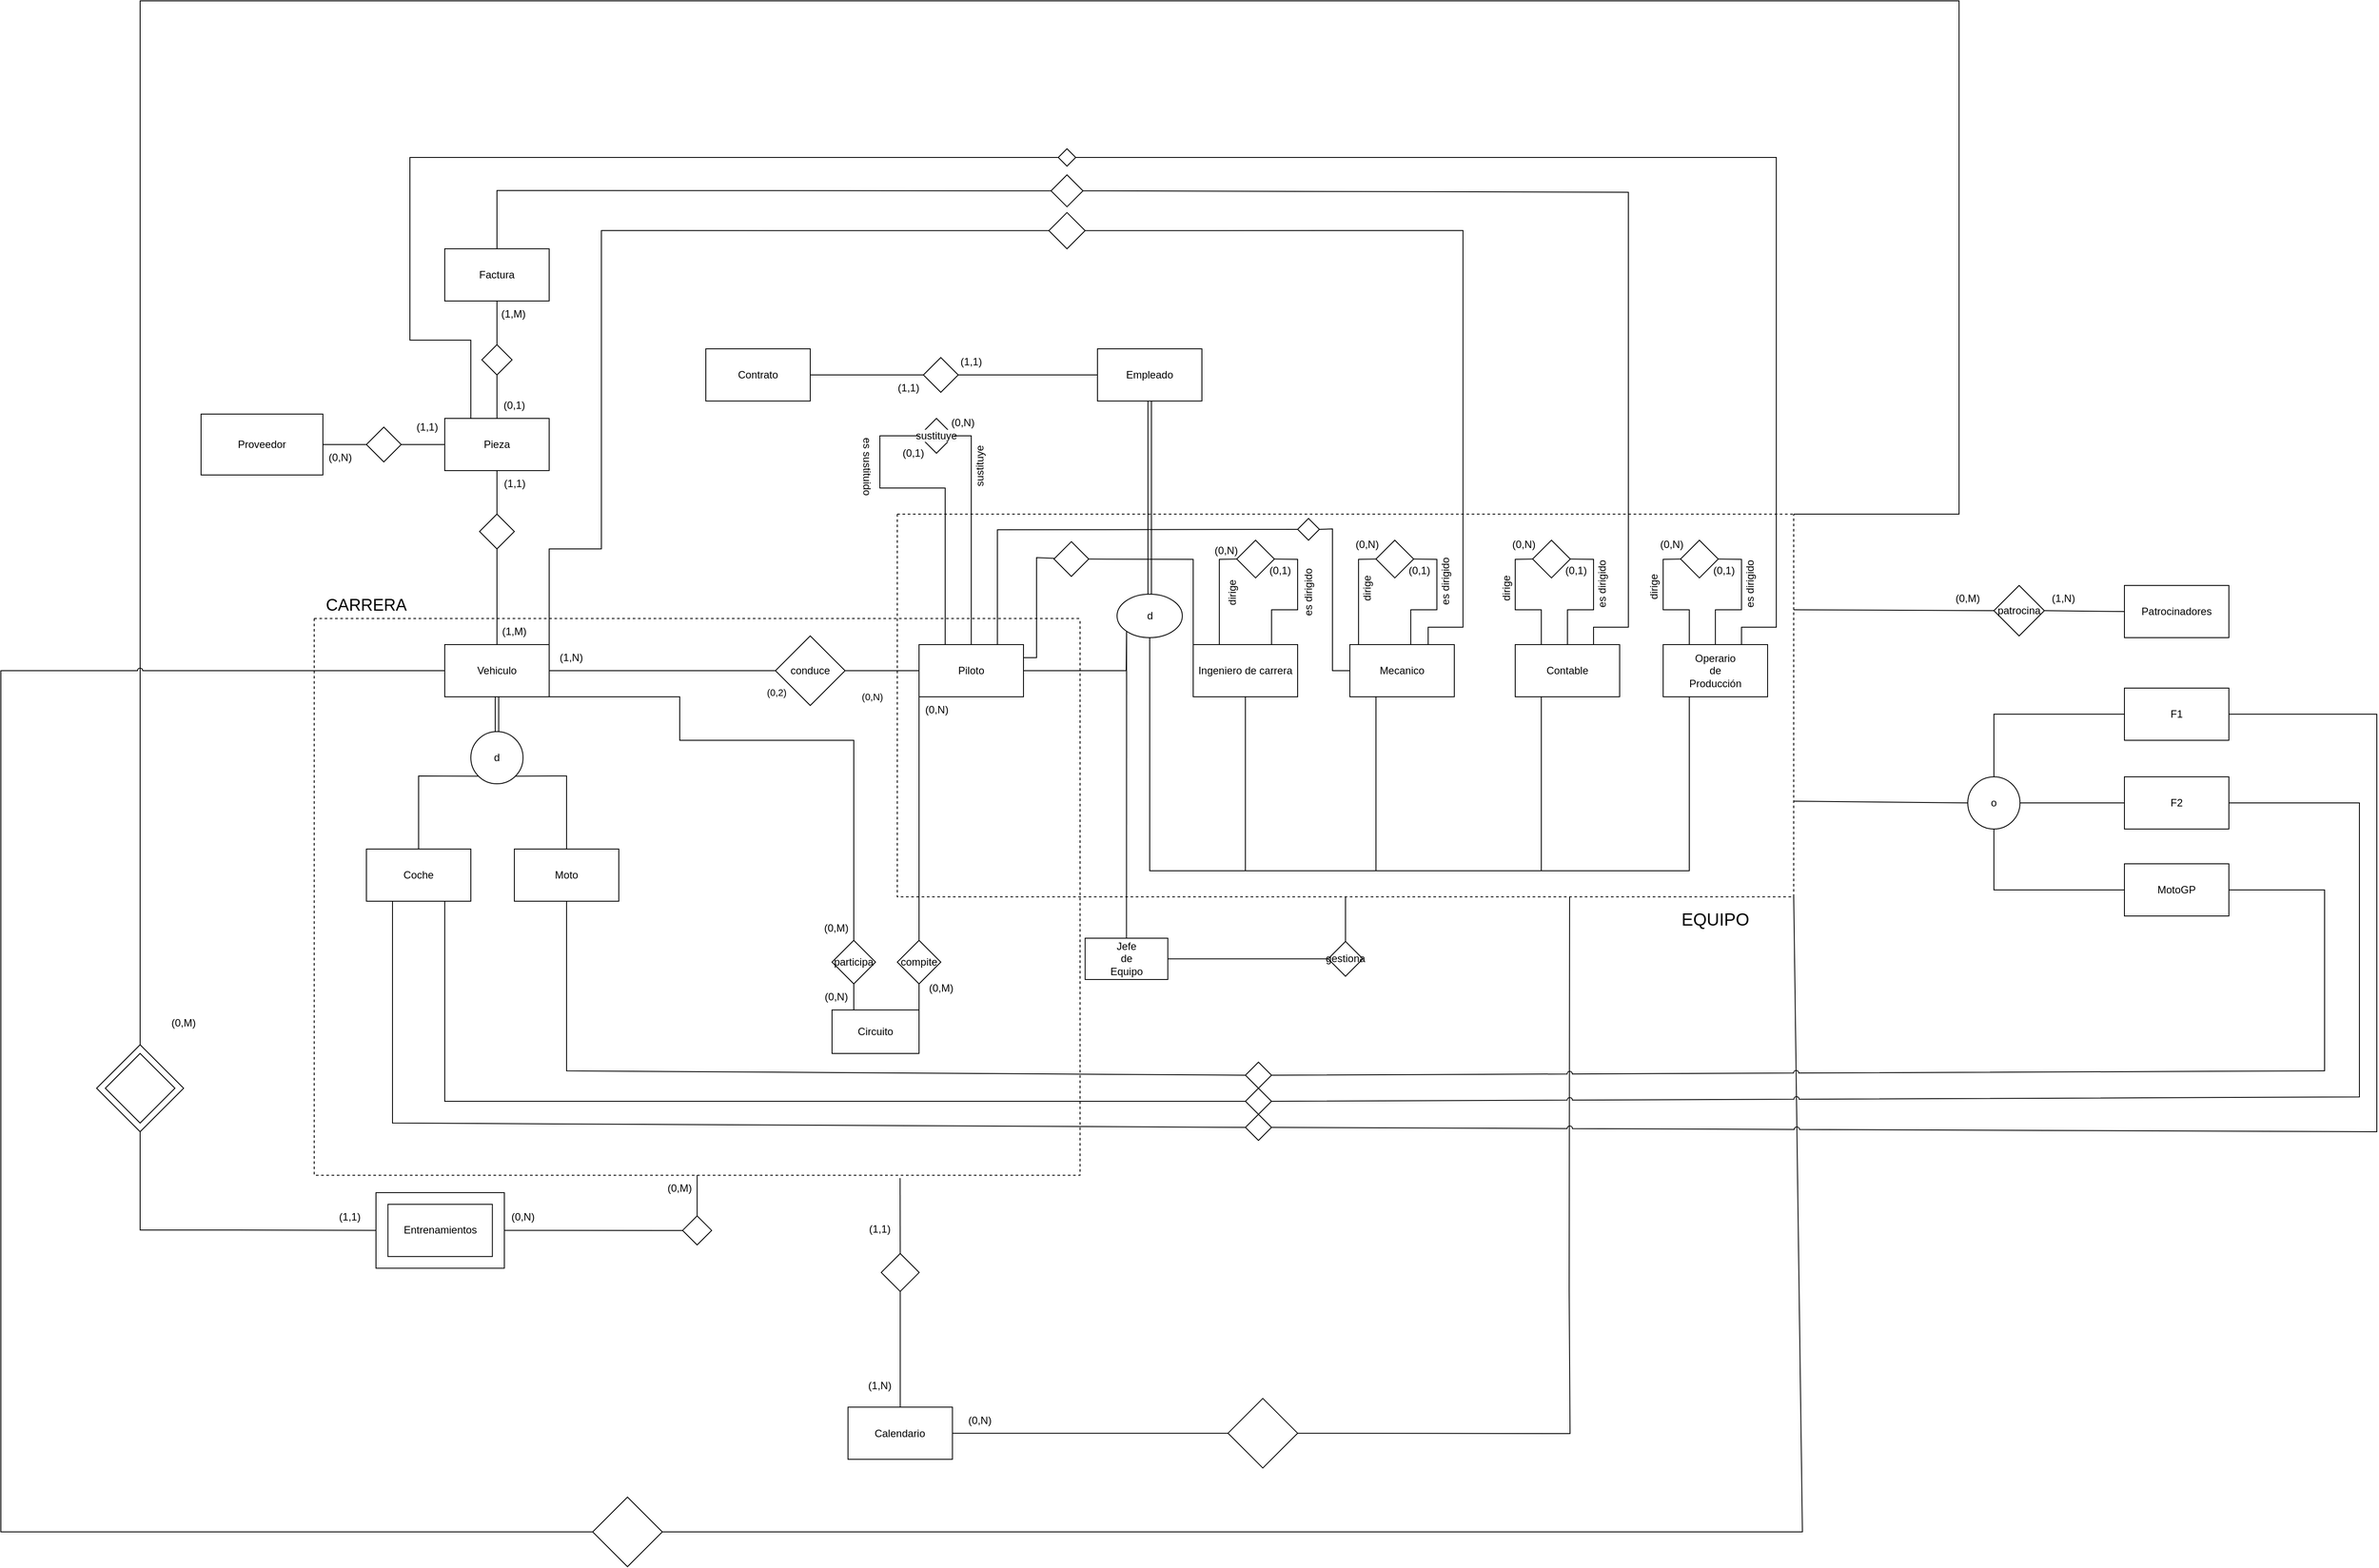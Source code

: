 <mxfile version="24.8.0">
  <diagram id="R2lEEEUBdFMjLlhIrx00" name="Page-1">
    <mxGraphModel dx="3460" dy="2112" grid="0" gridSize="10" guides="1" tooltips="1" connect="1" arrows="1" fold="1" page="1" pageScale="1" pageWidth="850" pageHeight="1100" math="0" shadow="0" extFonts="Permanent Marker^https://fonts.googleapis.com/css?family=Permanent+Marker">
      <root>
        <mxCell id="0" />
        <mxCell id="1" parent="0" />
        <mxCell id="LrIHmFkCat6K3HTldak7-1" value="Empleado" style="rounded=0;whiteSpace=wrap;html=1;" parent="1" vertex="1">
          <mxGeometry x="330" y="120" width="120" height="60" as="geometry" />
        </mxCell>
        <mxCell id="LrIHmFkCat6K3HTldak7-9" value="" style="shape=link;html=1;rounded=0;exitX=0.5;exitY=1;exitDx=0;exitDy=0;entryX=0.5;entryY=0;entryDx=0;entryDy=0;" parent="1" source="LrIHmFkCat6K3HTldak7-1" edge="1" target="LrIHmFkCat6K3HTldak7-12">
          <mxGeometry width="100" relative="1" as="geometry">
            <mxPoint x="380" y="240" as="sourcePoint" />
            <mxPoint x="280" y="280" as="targetPoint" />
          </mxGeometry>
        </mxCell>
        <mxCell id="LrIHmFkCat6K3HTldak7-14" value="Piloto" style="rounded=0;whiteSpace=wrap;html=1;" parent="1" vertex="1">
          <mxGeometry x="125" y="460" width="120" height="60" as="geometry" />
        </mxCell>
        <mxCell id="LrIHmFkCat6K3HTldak7-15" value="Vehiculo" style="rounded=0;whiteSpace=wrap;html=1;" parent="1" vertex="1">
          <mxGeometry x="-420" y="460" width="120" height="60" as="geometry" />
        </mxCell>
        <mxCell id="LrIHmFkCat6K3HTldak7-16" value="" style="endArrow=none;html=1;rounded=0;exitX=1;exitY=0.5;exitDx=0;exitDy=0;entryX=0;entryY=0.5;entryDx=0;entryDy=0;" parent="1" source="LrIHmFkCat6K3HTldak7-15" target="LrIHmFkCat6K3HTldak7-20" edge="1">
          <mxGeometry width="50" height="50" relative="1" as="geometry">
            <mxPoint x="130" y="550" as="sourcePoint" />
            <mxPoint x="180" y="500" as="targetPoint" />
          </mxGeometry>
        </mxCell>
        <mxCell id="LrIHmFkCat6K3HTldak7-19" value="(0,2)" style="edgeLabel;html=1;align=center;verticalAlign=middle;resizable=0;points=[];" parent="LrIHmFkCat6K3HTldak7-16" vertex="1" connectable="0">
          <mxGeometry x="-0.003" y="-6" relative="1" as="geometry">
            <mxPoint x="131" y="19" as="offset" />
          </mxGeometry>
        </mxCell>
        <mxCell id="LrIHmFkCat6K3HTldak7-20" value="conduce" style="rhombus;whiteSpace=wrap;html=1;" parent="1" vertex="1">
          <mxGeometry x="-40" y="450" width="80" height="80" as="geometry" />
        </mxCell>
        <mxCell id="LrIHmFkCat6K3HTldak7-22" value="" style="endArrow=none;html=1;rounded=0;entryX=0;entryY=0.5;entryDx=0;entryDy=0;exitX=1;exitY=0.5;exitDx=0;exitDy=0;" parent="1" source="LrIHmFkCat6K3HTldak7-20" target="LrIHmFkCat6K3HTldak7-14" edge="1">
          <mxGeometry width="50" height="50" relative="1" as="geometry">
            <mxPoint x="40" y="490" as="sourcePoint" />
            <mxPoint x="120" y="490" as="targetPoint" />
            <Array as="points" />
          </mxGeometry>
        </mxCell>
        <mxCell id="LrIHmFkCat6K3HTldak7-23" value="(0,N)" style="edgeLabel;html=1;align=center;verticalAlign=middle;resizable=0;points=[];" parent="LrIHmFkCat6K3HTldak7-22" vertex="1" connectable="0">
          <mxGeometry x="-0.003" y="-6" relative="1" as="geometry">
            <mxPoint x="-12" y="24" as="offset" />
          </mxGeometry>
        </mxCell>
        <mxCell id="LrIHmFkCat6K3HTldak7-33" value="(0,N)" style="text;html=1;align=center;verticalAlign=middle;resizable=0;points=[];autosize=1;strokeColor=none;fillColor=none;" parent="1" vertex="1">
          <mxGeometry x="150" y="190" width="50" height="30" as="geometry" />
        </mxCell>
        <mxCell id="LrIHmFkCat6K3HTldak7-34" value="(0,1)" style="text;html=1;align=center;verticalAlign=middle;resizable=0;points=[];autosize=1;strokeColor=none;fillColor=none;" parent="1" vertex="1">
          <mxGeometry x="93.44" y="225.0" width="50" height="30" as="geometry" />
        </mxCell>
        <mxCell id="LrIHmFkCat6K3HTldak7-36" value="es sustituido" style="text;html=1;align=center;verticalAlign=middle;resizable=0;points=[];autosize=1;strokeColor=none;fillColor=none;rotation=90;" parent="1" vertex="1">
          <mxGeometry x="20" y="240" width="90" height="30" as="geometry" />
        </mxCell>
        <mxCell id="LrIHmFkCat6K3HTldak7-37" value="sustituye" style="text;html=1;align=center;verticalAlign=middle;resizable=0;points=[];autosize=1;strokeColor=none;fillColor=none;rotation=-90;" parent="1" vertex="1">
          <mxGeometry x="160" y="240.0" width="70" height="30" as="geometry" />
        </mxCell>
        <mxCell id="LrIHmFkCat6K3HTldak7-52" value="" style="rhombus;whiteSpace=wrap;html=1;" parent="1" vertex="1">
          <mxGeometry x="-380" y="310.0" width="40" height="40" as="geometry" />
        </mxCell>
        <mxCell id="LrIHmFkCat6K3HTldak7-54" value="" style="endArrow=none;html=1;rounded=0;exitX=0.5;exitY=0;exitDx=0;exitDy=0;" parent="1" source="LrIHmFkCat6K3HTldak7-52" target="LrIHmFkCat6K3HTldak7-55" edge="1">
          <mxGeometry width="50" height="50" relative="1" as="geometry">
            <mxPoint x="-160" y="490" as="sourcePoint" />
            <mxPoint x="-110" y="440" as="targetPoint" />
          </mxGeometry>
        </mxCell>
        <mxCell id="LrIHmFkCat6K3HTldak7-55" value="Pieza" style="rounded=0;whiteSpace=wrap;html=1;" parent="1" vertex="1">
          <mxGeometry x="-420" y="200" width="120" height="60" as="geometry" />
        </mxCell>
        <mxCell id="LrIHmFkCat6K3HTldak7-57" value="(1,1)" style="text;html=1;align=center;verticalAlign=middle;resizable=0;points=[];autosize=1;strokeColor=none;fillColor=none;" parent="1" vertex="1">
          <mxGeometry x="-365.25" y="260" width="50" height="30" as="geometry" />
        </mxCell>
        <mxCell id="ec1Hdf8cKEaBVfaDkCQi-3" value="" style="endArrow=none;html=1;rounded=0;fontSize=12;startSize=8;endSize=8;curved=1;entryX=0.5;entryY=1;entryDx=0;entryDy=0;exitX=1;exitY=0;exitDx=0;exitDy=0;" parent="1" source="ec1Hdf8cKEaBVfaDkCQi-2" target="ec1Hdf8cKEaBVfaDkCQi-4" edge="1">
          <mxGeometry width="50" height="50" relative="1" as="geometry">
            <mxPoint x="-40" y="900" as="sourcePoint" />
            <mxPoint x="125" y="862.5" as="targetPoint" />
          </mxGeometry>
        </mxCell>
        <mxCell id="ec1Hdf8cKEaBVfaDkCQi-4" value="compite" style="rhombus;whiteSpace=wrap;html=1;" parent="1" vertex="1">
          <mxGeometry x="100" y="800" width="50" height="50" as="geometry" />
        </mxCell>
        <mxCell id="ec1Hdf8cKEaBVfaDkCQi-6" value="" style="endArrow=none;html=1;rounded=0;fontSize=12;startSize=8;endSize=8;curved=1;exitX=0;exitY=1;exitDx=0;exitDy=0;entryX=0.5;entryY=0;entryDx=0;entryDy=0;" parent="1" source="LrIHmFkCat6K3HTldak7-14" target="ec1Hdf8cKEaBVfaDkCQi-4" edge="1">
          <mxGeometry width="50" height="50" relative="1" as="geometry">
            <mxPoint x="330" y="490" as="sourcePoint" />
            <mxPoint x="125" y="787.5" as="targetPoint" />
          </mxGeometry>
        </mxCell>
        <mxCell id="ec1Hdf8cKEaBVfaDkCQi-8" value="(0,M)" style="text;html=1;align=center;verticalAlign=middle;resizable=0;points=[];autosize=1;strokeColor=none;fillColor=none;" parent="1" vertex="1">
          <mxGeometry x="125" y="840" width="50" height="30" as="geometry" />
        </mxCell>
        <mxCell id="ec1Hdf8cKEaBVfaDkCQi-9" value="(0,N)" style="text;html=1;align=center;verticalAlign=middle;resizable=0;points=[];autosize=1;strokeColor=none;fillColor=none;" parent="1" vertex="1">
          <mxGeometry x="120" y="520" width="50" height="30" as="geometry" />
        </mxCell>
        <mxCell id="ec1Hdf8cKEaBVfaDkCQi-10" value="Ingeniero de carrera" style="rounded=0;whiteSpace=wrap;html=1;" parent="1" vertex="1">
          <mxGeometry x="440" y="460" width="120" height="60" as="geometry" />
        </mxCell>
        <mxCell id="ec1Hdf8cKEaBVfaDkCQi-15" value="Mecanico" style="rounded=0;whiteSpace=wrap;html=1;" parent="1" vertex="1">
          <mxGeometry x="620" y="460" width="120" height="60" as="geometry" />
        </mxCell>
        <mxCell id="KiUVwF4uRPEYHYOwP-1L-8" value="" style="endArrow=none;html=1;rounded=0;exitX=0.5;exitY=0;exitDx=0;exitDy=0;entryX=1;entryY=1;entryDx=0;entryDy=0;" parent="1" source="KiUVwF4uRPEYHYOwP-1L-4" target="KiUVwF4uRPEYHYOwP-1L-10" edge="1">
          <mxGeometry width="50" height="50" relative="1" as="geometry">
            <mxPoint x="120" y="500" as="sourcePoint" />
            <mxPoint x="-240" y="610" as="targetPoint" />
            <Array as="points">
              <mxPoint x="-280" y="611" />
            </Array>
          </mxGeometry>
        </mxCell>
        <mxCell id="KiUVwF4uRPEYHYOwP-1L-10" value="d" style="ellipse;whiteSpace=wrap;html=1;aspect=fixed;" parent="1" vertex="1">
          <mxGeometry x="-390" y="560" width="60" height="60" as="geometry" />
        </mxCell>
        <mxCell id="KiUVwF4uRPEYHYOwP-1L-11" value="" style="endArrow=none;html=1;rounded=0;entryX=0;entryY=1;entryDx=0;entryDy=0;exitX=0.5;exitY=0;exitDx=0;exitDy=0;" parent="1" source="KiUVwF4uRPEYHYOwP-1L-6" target="KiUVwF4uRPEYHYOwP-1L-10" edge="1">
          <mxGeometry width="50" height="50" relative="1" as="geometry">
            <mxPoint x="150" y="490" as="sourcePoint" />
            <mxPoint x="200" y="440" as="targetPoint" />
            <Array as="points">
              <mxPoint x="-450" y="611" />
            </Array>
          </mxGeometry>
        </mxCell>
        <mxCell id="KiUVwF4uRPEYHYOwP-1L-18" value="Proveedor" style="rounded=0;whiteSpace=wrap;html=1;" parent="1" vertex="1">
          <mxGeometry x="-700" y="195" width="140" height="70" as="geometry" />
        </mxCell>
        <mxCell id="KiUVwF4uRPEYHYOwP-1L-19" value="Patrocinadores" style="rounded=0;whiteSpace=wrap;html=1;" parent="1" vertex="1">
          <mxGeometry x="1510" y="392" width="120" height="60" as="geometry" />
        </mxCell>
        <mxCell id="KiUVwF4uRPEYHYOwP-1L-20" value="Entrenamientos" style="rounded=0;whiteSpace=wrap;html=1;" parent="1" vertex="1">
          <mxGeometry x="-485.25" y="1103.44" width="120" height="60" as="geometry" />
        </mxCell>
        <mxCell id="KiUVwF4uRPEYHYOwP-1L-21" value="Contrato" style="rounded=0;whiteSpace=wrap;html=1;" parent="1" vertex="1">
          <mxGeometry x="-120" y="120" width="120" height="60" as="geometry" />
        </mxCell>
        <mxCell id="KiUVwF4uRPEYHYOwP-1L-23" value="Calendario" style="rounded=0;whiteSpace=wrap;html=1;" parent="1" vertex="1">
          <mxGeometry x="43.36" y="1336.57" width="120" height="60" as="geometry" />
        </mxCell>
        <mxCell id="KiUVwF4uRPEYHYOwP-1L-26" style="edgeStyle=orthogonalEdgeStyle;rounded=0;orthogonalLoop=1;jettySize=auto;html=1;exitX=0.5;exitY=1;exitDx=0;exitDy=0;" parent="1" edge="1">
          <mxGeometry relative="1" as="geometry">
            <mxPoint x="450" y="550" as="sourcePoint" />
            <mxPoint x="450" y="550" as="targetPoint" />
          </mxGeometry>
        </mxCell>
        <mxCell id="KiUVwF4uRPEYHYOwP-1L-28" value="&lt;br&gt;&lt;span style=&quot;color: rgb(0, 0, 0); font-family: Helvetica; font-size: 12px; font-style: normal; font-variant-ligatures: normal; font-variant-caps: normal; font-weight: 400; letter-spacing: normal; orphans: 2; text-align: center; text-indent: 0px; text-transform: none; widows: 2; word-spacing: 0px; -webkit-text-stroke-width: 0px; white-space: nowrap; background-color: rgb(251, 251, 251); text-decoration-thickness: initial; text-decoration-style: initial; text-decoration-color: initial; display: inline !important; float: none;&quot;&gt;sustituye&lt;/span&gt;&lt;br&gt;&lt;div&gt;&lt;span style=&quot;color: rgb(0, 0, 0); font-family: Helvetica; font-size: 12px; font-style: normal; font-variant-ligatures: normal; font-variant-caps: normal; font-weight: 400; letter-spacing: normal; orphans: 2; text-align: center; text-indent: 0px; text-transform: none; widows: 2; word-spacing: 0px; -webkit-text-stroke-width: 0px; white-space: nowrap; background-color: rgb(251, 251, 251); text-decoration-thickness: initial; text-decoration-style: initial; text-decoration-color: initial; display: inline !important; float: none;&quot;&gt;&lt;br&gt;&lt;/span&gt;&lt;/div&gt;" style="rhombus;whiteSpace=wrap;html=1;" parent="1" vertex="1">
          <mxGeometry x="125" y="200.0" width="40" height="40" as="geometry" />
        </mxCell>
        <mxCell id="KiUVwF4uRPEYHYOwP-1L-29" value="" style="endArrow=none;html=1;rounded=0;exitX=0.5;exitY=0;exitDx=0;exitDy=0;entryX=1;entryY=0.5;entryDx=0;entryDy=0;" parent="1" source="LrIHmFkCat6K3HTldak7-14" target="KiUVwF4uRPEYHYOwP-1L-28" edge="1">
          <mxGeometry width="50" height="50" relative="1" as="geometry">
            <mxPoint x="270" y="400" as="sourcePoint" />
            <mxPoint x="320" y="350" as="targetPoint" />
            <Array as="points">
              <mxPoint x="185" y="300" />
              <mxPoint x="185" y="220" />
            </Array>
          </mxGeometry>
        </mxCell>
        <mxCell id="KiUVwF4uRPEYHYOwP-1L-30" value="" style="endArrow=none;html=1;rounded=0;exitX=0.25;exitY=0;exitDx=0;exitDy=0;entryX=0;entryY=0.5;entryDx=0;entryDy=0;" parent="1" source="LrIHmFkCat6K3HTldak7-14" target="KiUVwF4uRPEYHYOwP-1L-28" edge="1">
          <mxGeometry width="50" height="50" relative="1" as="geometry">
            <mxPoint x="170" y="510" as="sourcePoint" />
            <mxPoint x="220" y="460" as="targetPoint" />
            <Array as="points">
              <mxPoint x="155" y="430" />
              <mxPoint x="155" y="350" />
              <mxPoint x="155" y="280" />
              <mxPoint x="80" y="280" />
              <mxPoint x="80" y="220" />
            </Array>
          </mxGeometry>
        </mxCell>
        <mxCell id="KiUVwF4uRPEYHYOwP-1L-33" value="patrocina" style="rhombus;whiteSpace=wrap;html=1;" parent="1" vertex="1">
          <mxGeometry x="1360" y="392" width="58" height="58" as="geometry" />
        </mxCell>
        <mxCell id="KiUVwF4uRPEYHYOwP-1L-34" value="" style="endArrow=none;html=1;rounded=0;exitX=0;exitY=0.5;exitDx=0;exitDy=0;entryX=1;entryY=0.5;entryDx=0;entryDy=0;" parent="1" source="KiUVwF4uRPEYHYOwP-1L-19" target="KiUVwF4uRPEYHYOwP-1L-33" edge="1">
          <mxGeometry width="50" height="50" relative="1" as="geometry">
            <mxPoint x="1150" y="643.32" as="sourcePoint" />
            <mxPoint x="1200" y="593.32" as="targetPoint" />
          </mxGeometry>
        </mxCell>
        <mxCell id="KiUVwF4uRPEYHYOwP-1L-35" value="" style="shape=link;html=1;rounded=0;exitX=0.5;exitY=1;exitDx=0;exitDy=0;entryX=0.5;entryY=0;entryDx=0;entryDy=0;" parent="1" source="LrIHmFkCat6K3HTldak7-15" target="KiUVwF4uRPEYHYOwP-1L-10" edge="1">
          <mxGeometry width="100" relative="1" as="geometry">
            <mxPoint x="-130" y="410" as="sourcePoint" />
            <mxPoint x="-130" y="510" as="targetPoint" />
          </mxGeometry>
        </mxCell>
        <mxCell id="KiUVwF4uRPEYHYOwP-1L-37" value="o" style="ellipse;whiteSpace=wrap;html=1;aspect=fixed;" parent="1" vertex="1">
          <mxGeometry x="1330" y="612" width="60" height="60" as="geometry" />
        </mxCell>
        <mxCell id="KiUVwF4uRPEYHYOwP-1L-39" value="F1" style="rounded=0;whiteSpace=wrap;html=1;" parent="1" vertex="1">
          <mxGeometry x="1510" y="510" width="120" height="60" as="geometry" />
        </mxCell>
        <mxCell id="KiUVwF4uRPEYHYOwP-1L-40" value="F2" style="rounded=0;whiteSpace=wrap;html=1;" parent="1" vertex="1">
          <mxGeometry x="1510" y="612" width="120" height="60" as="geometry" />
        </mxCell>
        <mxCell id="KiUVwF4uRPEYHYOwP-1L-41" value="MotoGP" style="rounded=0;whiteSpace=wrap;html=1;" parent="1" vertex="1">
          <mxGeometry x="1510" y="712" width="120" height="60" as="geometry" />
        </mxCell>
        <mxCell id="KiUVwF4uRPEYHYOwP-1L-44" value="" style="endArrow=none;html=1;rounded=0;exitX=0.5;exitY=0;exitDx=0;exitDy=0;entryX=0;entryY=0.5;entryDx=0;entryDy=0;" parent="1" source="KiUVwF4uRPEYHYOwP-1L-37" target="KiUVwF4uRPEYHYOwP-1L-39" edge="1">
          <mxGeometry width="50" height="50" relative="1" as="geometry">
            <mxPoint x="1230" y="552" as="sourcePoint" />
            <mxPoint x="1280" y="502" as="targetPoint" />
            <Array as="points">
              <mxPoint x="1360" y="540" />
              <mxPoint x="1400" y="540" />
            </Array>
          </mxGeometry>
        </mxCell>
        <mxCell id="KiUVwF4uRPEYHYOwP-1L-45" value="" style="endArrow=none;html=1;rounded=0;exitX=1;exitY=0.5;exitDx=0;exitDy=0;entryX=0;entryY=0.5;entryDx=0;entryDy=0;" parent="1" source="KiUVwF4uRPEYHYOwP-1L-37" target="KiUVwF4uRPEYHYOwP-1L-40" edge="1">
          <mxGeometry width="50" height="50" relative="1" as="geometry">
            <mxPoint x="1310" y="582" as="sourcePoint" />
            <mxPoint x="1360" y="532" as="targetPoint" />
          </mxGeometry>
        </mxCell>
        <mxCell id="KiUVwF4uRPEYHYOwP-1L-46" value="" style="endArrow=none;html=1;rounded=0;exitX=0.5;exitY=1;exitDx=0;exitDy=0;entryX=0;entryY=0.5;entryDx=0;entryDy=0;" parent="1" source="KiUVwF4uRPEYHYOwP-1L-37" target="KiUVwF4uRPEYHYOwP-1L-41" edge="1">
          <mxGeometry width="50" height="50" relative="1" as="geometry">
            <mxPoint x="1410" y="652" as="sourcePoint" />
            <mxPoint x="1520" y="550" as="targetPoint" />
            <Array as="points">
              <mxPoint x="1360" y="742" />
              <mxPoint x="1400" y="742" />
              <mxPoint x="1450" y="742" />
            </Array>
          </mxGeometry>
        </mxCell>
        <mxCell id="KiUVwF4uRPEYHYOwP-1L-47" value="" style="rhombus;whiteSpace=wrap;html=1;" parent="1" vertex="1">
          <mxGeometry x="-510" y="210" width="40" height="40" as="geometry" />
        </mxCell>
        <mxCell id="KiUVwF4uRPEYHYOwP-1L-48" value="" style="endArrow=none;html=1;rounded=0;exitX=1;exitY=0.5;exitDx=0;exitDy=0;entryX=0;entryY=0.5;entryDx=0;entryDy=0;" parent="1" source="KiUVwF4uRPEYHYOwP-1L-18" target="KiUVwF4uRPEYHYOwP-1L-47" edge="1">
          <mxGeometry width="50" height="50" relative="1" as="geometry">
            <mxPoint x="-270" y="480" as="sourcePoint" />
            <mxPoint x="-220" y="430" as="targetPoint" />
          </mxGeometry>
        </mxCell>
        <mxCell id="KiUVwF4uRPEYHYOwP-1L-49" value="" style="endArrow=none;html=1;rounded=0;exitX=1;exitY=0.5;exitDx=0;exitDy=0;entryX=0;entryY=0.5;entryDx=0;entryDy=0;" parent="1" source="KiUVwF4uRPEYHYOwP-1L-47" target="LrIHmFkCat6K3HTldak7-55" edge="1">
          <mxGeometry width="50" height="50" relative="1" as="geometry">
            <mxPoint x="-270" y="480" as="sourcePoint" />
            <mxPoint x="-220" y="430" as="targetPoint" />
          </mxGeometry>
        </mxCell>
        <mxCell id="KiUVwF4uRPEYHYOwP-1L-51" value="" style="endArrow=none;html=1;rounded=0;exitX=0;exitY=0.5;exitDx=0;exitDy=0;" parent="1" source="LrIHmFkCat6K3HTldak7-1" target="KiUVwF4uRPEYHYOwP-1L-52" edge="1">
          <mxGeometry width="50" height="50" relative="1" as="geometry">
            <mxPoint x="10" y="260" as="sourcePoint" />
            <mxPoint x="60" y="210" as="targetPoint" />
          </mxGeometry>
        </mxCell>
        <mxCell id="KiUVwF4uRPEYHYOwP-1L-52" value="" style="rhombus;whiteSpace=wrap;html=1;" parent="1" vertex="1">
          <mxGeometry x="130" y="130" width="40" height="40" as="geometry" />
        </mxCell>
        <mxCell id="KiUVwF4uRPEYHYOwP-1L-53" value="" style="endArrow=none;html=1;rounded=0;entryX=0;entryY=0.5;entryDx=0;entryDy=0;exitX=1;exitY=0.5;exitDx=0;exitDy=0;" parent="1" source="KiUVwF4uRPEYHYOwP-1L-21" target="KiUVwF4uRPEYHYOwP-1L-52" edge="1">
          <mxGeometry width="50" height="50" relative="1" as="geometry">
            <mxPoint x="10" y="260" as="sourcePoint" />
            <mxPoint x="60" y="210" as="targetPoint" />
          </mxGeometry>
        </mxCell>
        <mxCell id="KiUVwF4uRPEYHYOwP-1L-60" value="" style="endArrow=none;html=1;rounded=0;exitX=1;exitY=0;exitDx=0;exitDy=0;entryX=0.5;entryY=0;entryDx=0;entryDy=0;" parent="1" source="S369pGMMTmK7y2c1YWNj-5" target="KiUVwF4uRPEYHYOwP-1L-72" edge="1">
          <mxGeometry width="50" height="50" relative="1" as="geometry">
            <mxPoint x="550" y="120" as="sourcePoint" />
            <mxPoint x="140" y="410" as="targetPoint" />
            <Array as="points">
              <mxPoint x="1320" y="310" />
              <mxPoint x="1320" y="-280" />
              <mxPoint x="860" y="-280" />
              <mxPoint x="-770" y="-280" />
              <mxPoint x="-770" y="210" />
              <mxPoint x="-770" y="910" />
            </Array>
          </mxGeometry>
        </mxCell>
        <mxCell id="KiUVwF4uRPEYHYOwP-1L-61" value="" style="rhombus;whiteSpace=wrap;html=1;" parent="1" vertex="1">
          <mxGeometry x="-810" y="930" width="80" height="80" as="geometry" />
        </mxCell>
        <mxCell id="KiUVwF4uRPEYHYOwP-1L-62" value="" style="endArrow=none;html=1;rounded=0;exitX=0.5;exitY=1;exitDx=0;exitDy=0;entryX=0;entryY=0.5;entryDx=0;entryDy=0;" parent="1" source="KiUVwF4uRPEYHYOwP-1L-72" target="KiUVwF4uRPEYHYOwP-1L-70" edge="1">
          <mxGeometry width="50" height="50" relative="1" as="geometry">
            <mxPoint x="-230" y="790" as="sourcePoint" />
            <mxPoint x="-180" y="740" as="targetPoint" />
            <Array as="points">
              <mxPoint x="-770" y="1133" />
              <mxPoint x="-660" y="1133" />
            </Array>
          </mxGeometry>
        </mxCell>
        <mxCell id="KiUVwF4uRPEYHYOwP-1L-63" value="" style="endArrow=none;html=1;rounded=0;exitX=1;exitY=0.5;exitDx=0;exitDy=0;" parent="1" source="KiUVwF4uRPEYHYOwP-1L-70" target="KiUVwF4uRPEYHYOwP-1L-64" edge="1">
          <mxGeometry width="50" height="50" relative="1" as="geometry">
            <mxPoint x="-230" y="770" as="sourcePoint" />
            <mxPoint x="-180" y="720" as="targetPoint" />
          </mxGeometry>
        </mxCell>
        <mxCell id="KiUVwF4uRPEYHYOwP-1L-64" value="" style="rhombus;whiteSpace=wrap;html=1;" parent="1" vertex="1">
          <mxGeometry x="-146.72" y="1116.72" width="33.44" height="33.44" as="geometry" />
        </mxCell>
        <mxCell id="KiUVwF4uRPEYHYOwP-1L-65" value="" style="endArrow=none;html=1;rounded=0;exitX=0.5;exitY=0;exitDx=0;exitDy=0;entryX=0.5;entryY=1;entryDx=0;entryDy=0;" parent="1" source="KiUVwF4uRPEYHYOwP-1L-64" target="S369pGMMTmK7y2c1YWNj-14" edge="1">
          <mxGeometry width="50" height="50" relative="1" as="geometry">
            <mxPoint x="-230" y="770" as="sourcePoint" />
            <mxPoint x="-145" y="995" as="targetPoint" />
          </mxGeometry>
        </mxCell>
        <mxCell id="KiUVwF4uRPEYHYOwP-1L-70" value="" style="rounded=0;whiteSpace=wrap;html=1;fillColor=none;" parent="1" vertex="1">
          <mxGeometry x="-499" y="1090" width="147.5" height="86.87" as="geometry" />
        </mxCell>
        <mxCell id="KiUVwF4uRPEYHYOwP-1L-72" value="" style="rhombus;whiteSpace=wrap;html=1;fillColor=none;" parent="1" vertex="1">
          <mxGeometry x="-820" y="920" width="100" height="100" as="geometry" />
        </mxCell>
        <mxCell id="KiUVwF4uRPEYHYOwP-1L-73" value="" style="rhombus;whiteSpace=wrap;html=1;" parent="1" vertex="1">
          <mxGeometry x="81.56" y="1160" width="43.59" height="43.59" as="geometry" />
        </mxCell>
        <mxCell id="KiUVwF4uRPEYHYOwP-1L-74" value="" style="rhombus;whiteSpace=wrap;html=1;" parent="1" vertex="1">
          <mxGeometry x="480" y="1326.57" width="80" height="80" as="geometry" />
        </mxCell>
        <mxCell id="KiUVwF4uRPEYHYOwP-1L-77" value="" style="endArrow=none;html=1;rounded=0;exitX=0.5;exitY=1;exitDx=0;exitDy=0;entryX=0.5;entryY=0;entryDx=0;entryDy=0;" parent="1" source="KiUVwF4uRPEYHYOwP-1L-73" target="KiUVwF4uRPEYHYOwP-1L-23" edge="1">
          <mxGeometry width="50" height="50" relative="1" as="geometry">
            <mxPoint x="220" y="1053.43" as="sourcePoint" />
            <mxPoint x="270" y="1003.43" as="targetPoint" />
          </mxGeometry>
        </mxCell>
        <mxCell id="KiUVwF4uRPEYHYOwP-1L-78" value="" style="endArrow=none;html=1;rounded=0;exitX=1;exitY=0.5;exitDx=0;exitDy=0;entryX=0;entryY=0.5;entryDx=0;entryDy=0;" parent="1" source="KiUVwF4uRPEYHYOwP-1L-23" target="KiUVwF4uRPEYHYOwP-1L-74" edge="1">
          <mxGeometry width="50" height="50" relative="1" as="geometry">
            <mxPoint x="260" y="1283.13" as="sourcePoint" />
            <mxPoint x="310" y="1233.13" as="targetPoint" />
          </mxGeometry>
        </mxCell>
        <mxCell id="btad-iY8BvA6hZyrQMLI-8" value="&lt;font style=&quot;font-size: 19px;&quot;&gt;CARRERA&lt;/font&gt;" style="text;html=1;align=center;verticalAlign=middle;whiteSpace=wrap;rounded=0;" parent="1" vertex="1">
          <mxGeometry x="-540" y="400" width="60" height="30" as="geometry" />
        </mxCell>
        <mxCell id="btad-iY8BvA6hZyrQMLI-10" value="" style="endArrow=none;html=1;rounded=0;exitX=0.5;exitY=0;exitDx=0;exitDy=0;entryX=0.765;entryY=1.005;entryDx=0;entryDy=0;entryPerimeter=0;" parent="1" source="KiUVwF4uRPEYHYOwP-1L-73" target="S369pGMMTmK7y2c1YWNj-14" edge="1">
          <mxGeometry width="50" height="50" relative="1" as="geometry">
            <mxPoint x="210" y="830" as="sourcePoint" />
            <mxPoint x="57.5" y="995" as="targetPoint" />
          </mxGeometry>
        </mxCell>
        <mxCell id="btad-iY8BvA6hZyrQMLI-11" value="(1,1)" style="text;html=1;align=center;verticalAlign=middle;whiteSpace=wrap;rounded=0;" parent="1" vertex="1">
          <mxGeometry x="83.44" y="150" width="60" height="30" as="geometry" />
        </mxCell>
        <mxCell id="btad-iY8BvA6hZyrQMLI-12" value="(1,1)" style="text;html=1;align=center;verticalAlign=middle;whiteSpace=wrap;rounded=0;" parent="1" vertex="1">
          <mxGeometry x="155" y="120" width="60" height="30" as="geometry" />
        </mxCell>
        <mxCell id="btad-iY8BvA6hZyrQMLI-16" value="(1,N)" style="text;html=1;align=center;verticalAlign=middle;whiteSpace=wrap;rounded=0;" parent="1" vertex="1">
          <mxGeometry x="1410" y="392" width="60" height="30" as="geometry" />
        </mxCell>
        <mxCell id="btad-iY8BvA6hZyrQMLI-25" value="(1,N)" style="text;html=1;align=center;verticalAlign=middle;whiteSpace=wrap;rounded=0;" parent="1" vertex="1">
          <mxGeometry x="50" y="1296.57" width="60" height="30" as="geometry" />
        </mxCell>
        <mxCell id="btad-iY8BvA6hZyrQMLI-26" value="(1,1)" style="text;html=1;align=center;verticalAlign=middle;whiteSpace=wrap;rounded=0;" parent="1" vertex="1">
          <mxGeometry x="50" y="1116.72" width="60" height="30" as="geometry" />
        </mxCell>
        <mxCell id="btad-iY8BvA6hZyrQMLI-27" value="(0,N)" style="text;html=1;align=center;verticalAlign=middle;whiteSpace=wrap;rounded=0;" parent="1" vertex="1">
          <mxGeometry x="-360" y="1103.44" width="60" height="30" as="geometry" />
        </mxCell>
        <mxCell id="btad-iY8BvA6hZyrQMLI-28" value="(0,M)" style="text;html=1;align=center;verticalAlign=middle;whiteSpace=wrap;rounded=0;" parent="1" vertex="1">
          <mxGeometry x="-180" y="1070" width="60" height="30" as="geometry" />
        </mxCell>
        <mxCell id="btad-iY8BvA6hZyrQMLI-30" value="participa" style="rhombus;whiteSpace=wrap;html=1;" parent="1" vertex="1">
          <mxGeometry x="25" y="800" width="50" height="50" as="geometry" />
        </mxCell>
        <mxCell id="btad-iY8BvA6hZyrQMLI-40" value="(1,1)" style="text;html=1;align=center;verticalAlign=middle;whiteSpace=wrap;rounded=0;" parent="1" vertex="1">
          <mxGeometry x="-470" y="195" width="60" height="30" as="geometry" />
        </mxCell>
        <mxCell id="btad-iY8BvA6hZyrQMLI-42" value="(0,N)" style="text;html=1;align=center;verticalAlign=middle;whiteSpace=wrap;rounded=0;" parent="1" vertex="1">
          <mxGeometry x="-570" y="230" width="60" height="30" as="geometry" />
        </mxCell>
        <mxCell id="btad-iY8BvA6hZyrQMLI-43" value="(0,N)" style="text;html=1;align=center;verticalAlign=middle;whiteSpace=wrap;rounded=0;" parent="1" vertex="1">
          <mxGeometry x="165" y="1336.57" width="60" height="30" as="geometry" />
        </mxCell>
        <mxCell id="btad-iY8BvA6hZyrQMLI-45" value="(1,1)" style="text;html=1;align=center;verticalAlign=middle;whiteSpace=wrap;rounded=0;" parent="1" vertex="1">
          <mxGeometry x="-559" y="1103.44" width="60" height="30" as="geometry" />
        </mxCell>
        <mxCell id="btad-iY8BvA6hZyrQMLI-46" value="(0,M)" style="text;html=1;align=center;verticalAlign=middle;whiteSpace=wrap;rounded=0;" parent="1" vertex="1">
          <mxGeometry x="-750" y="880" width="60" height="30" as="geometry" />
        </mxCell>
        <mxCell id="S369pGMMTmK7y2c1YWNj-1" value="Contable" style="rounded=0;whiteSpace=wrap;html=1;" vertex="1" parent="1">
          <mxGeometry x="810" y="460" width="120" height="60" as="geometry" />
        </mxCell>
        <mxCell id="S369pGMMTmK7y2c1YWNj-2" value="Operario&lt;div&gt;de&lt;/div&gt;&lt;div&gt;Producción&lt;/div&gt;" style="rounded=0;whiteSpace=wrap;html=1;" vertex="1" parent="1">
          <mxGeometry x="980" y="460" width="120" height="60" as="geometry" />
        </mxCell>
        <mxCell id="S369pGMMTmK7y2c1YWNj-5" value="" style="swimlane;startSize=0;dashed=1;" vertex="1" parent="1">
          <mxGeometry x="100" y="310" width="1030" height="440" as="geometry">
            <mxRectangle x="100" y="400" width="50" height="40" as="alternateBounds" />
          </mxGeometry>
        </mxCell>
        <mxCell id="LrIHmFkCat6K3HTldak7-12" value="d" style="ellipse;whiteSpace=wrap;html=1;" parent="S369pGMMTmK7y2c1YWNj-5" vertex="1">
          <mxGeometry x="252.5" y="92.0" width="75" height="50" as="geometry" />
        </mxCell>
        <mxCell id="S369pGMMTmK7y2c1YWNj-56" value="" style="rhombus;whiteSpace=wrap;html=1;" vertex="1" parent="S369pGMMTmK7y2c1YWNj-5">
          <mxGeometry x="390" y="30" width="43.32" height="43.32" as="geometry" />
        </mxCell>
        <mxCell id="S369pGMMTmK7y2c1YWNj-60" value="" style="rhombus;whiteSpace=wrap;html=1;" vertex="1" parent="S369pGMMTmK7y2c1YWNj-5">
          <mxGeometry x="550" y="30" width="43.32" height="43.32" as="geometry" />
        </mxCell>
        <mxCell id="S369pGMMTmK7y2c1YWNj-61" value="" style="endArrow=none;html=1;rounded=0;entryX=0;entryY=0.5;entryDx=0;entryDy=0;exitX=0.25;exitY=0;exitDx=0;exitDy=0;" edge="1" parent="S369pGMMTmK7y2c1YWNj-5" target="S369pGMMTmK7y2c1YWNj-60">
          <mxGeometry width="50" height="50" relative="1" as="geometry">
            <mxPoint x="530" y="150" as="sourcePoint" />
            <mxPoint x="590" y="130" as="targetPoint" />
            <Array as="points">
              <mxPoint x="530" y="52" />
            </Array>
          </mxGeometry>
        </mxCell>
        <mxCell id="S369pGMMTmK7y2c1YWNj-62" value="" style="endArrow=none;html=1;rounded=0;entryX=1;entryY=0.5;entryDx=0;entryDy=0;exitX=0.75;exitY=0;exitDx=0;exitDy=0;" edge="1" parent="S369pGMMTmK7y2c1YWNj-5" target="S369pGMMTmK7y2c1YWNj-60">
          <mxGeometry width="50" height="50" relative="1" as="geometry">
            <mxPoint x="590" y="150" as="sourcePoint" />
            <mxPoint x="540" y="140" as="targetPoint" />
            <Array as="points">
              <mxPoint x="590" y="110" />
              <mxPoint x="620" y="110" />
              <mxPoint x="620" y="52" />
            </Array>
          </mxGeometry>
        </mxCell>
        <mxCell id="S369pGMMTmK7y2c1YWNj-63" value="" style="rhombus;whiteSpace=wrap;html=1;" vertex="1" parent="S369pGMMTmK7y2c1YWNj-5">
          <mxGeometry x="730" y="30" width="43.32" height="43.32" as="geometry" />
        </mxCell>
        <mxCell id="S369pGMMTmK7y2c1YWNj-65" value="" style="endArrow=none;html=1;rounded=0;entryX=1;entryY=0.5;entryDx=0;entryDy=0;exitX=0.75;exitY=0;exitDx=0;exitDy=0;" edge="1" parent="S369pGMMTmK7y2c1YWNj-5" target="S369pGMMTmK7y2c1YWNj-63">
          <mxGeometry width="50" height="50" relative="1" as="geometry">
            <mxPoint x="770" y="150" as="sourcePoint" />
            <mxPoint x="720" y="140" as="targetPoint" />
            <Array as="points">
              <mxPoint x="770" y="110" />
              <mxPoint x="800" y="110" />
              <mxPoint x="800" y="52" />
            </Array>
          </mxGeometry>
        </mxCell>
        <mxCell id="S369pGMMTmK7y2c1YWNj-66" value="" style="rhombus;whiteSpace=wrap;html=1;" vertex="1" parent="S369pGMMTmK7y2c1YWNj-5">
          <mxGeometry x="900" y="30" width="43.32" height="43.32" as="geometry" />
        </mxCell>
        <mxCell id="S369pGMMTmK7y2c1YWNj-68" value="" style="endArrow=none;html=1;rounded=0;entryX=1;entryY=0.5;entryDx=0;entryDy=0;exitX=0.75;exitY=0;exitDx=0;exitDy=0;" edge="1" parent="S369pGMMTmK7y2c1YWNj-5" target="S369pGMMTmK7y2c1YWNj-66">
          <mxGeometry width="50" height="50" relative="1" as="geometry">
            <mxPoint x="940" y="150" as="sourcePoint" />
            <mxPoint x="890" y="140" as="targetPoint" />
            <Array as="points">
              <mxPoint x="940" y="110" />
              <mxPoint x="970" y="110" />
              <mxPoint x="970" y="52" />
            </Array>
          </mxGeometry>
        </mxCell>
        <mxCell id="S369pGMMTmK7y2c1YWNj-70" value="" style="rhombus;whiteSpace=wrap;html=1;" vertex="1" parent="S369pGMMTmK7y2c1YWNj-5">
          <mxGeometry x="180" y="31.66" width="40" height="40" as="geometry" />
        </mxCell>
        <mxCell id="S369pGMMTmK7y2c1YWNj-74" value="" style="rhombus;whiteSpace=wrap;html=1;" vertex="1" parent="S369pGMMTmK7y2c1YWNj-5">
          <mxGeometry x="460" y="5" width="25" height="25" as="geometry" />
        </mxCell>
        <mxCell id="S369pGMMTmK7y2c1YWNj-88" value="dirige" style="text;html=1;align=center;verticalAlign=middle;whiteSpace=wrap;rounded=0;rotation=-90;" vertex="1" parent="S369pGMMTmK7y2c1YWNj-5">
          <mxGeometry x="365" y="80" width="40" height="20" as="geometry" />
        </mxCell>
        <mxCell id="S369pGMMTmK7y2c1YWNj-89" value="es dirigido" style="text;html=1;align=center;verticalAlign=middle;whiteSpace=wrap;rounded=0;rotation=-90;" vertex="1" parent="S369pGMMTmK7y2c1YWNj-5">
          <mxGeometry x="442.5" y="75" width="60" height="30" as="geometry" />
        </mxCell>
        <mxCell id="S369pGMMTmK7y2c1YWNj-90" value="(0,N)" style="text;html=1;align=center;verticalAlign=middle;whiteSpace=wrap;rounded=0;" vertex="1" parent="S369pGMMTmK7y2c1YWNj-5">
          <mxGeometry x="348" y="27" width="60" height="30" as="geometry" />
        </mxCell>
        <mxCell id="S369pGMMTmK7y2c1YWNj-91" value="(0,1)" style="text;html=1;align=center;verticalAlign=middle;whiteSpace=wrap;rounded=0;" vertex="1" parent="S369pGMMTmK7y2c1YWNj-5">
          <mxGeometry x="410" y="50" width="60" height="30" as="geometry" />
        </mxCell>
        <mxCell id="S369pGMMTmK7y2c1YWNj-92" value="dirige" style="text;html=1;align=center;verticalAlign=middle;whiteSpace=wrap;rounded=0;rotation=-90;" vertex="1" parent="S369pGMMTmK7y2c1YWNj-5">
          <mxGeometry x="520" y="75" width="40" height="20" as="geometry" />
        </mxCell>
        <mxCell id="S369pGMMTmK7y2c1YWNj-93" value="es dirigido" style="text;html=1;align=center;verticalAlign=middle;whiteSpace=wrap;rounded=0;rotation=-90;" vertex="1" parent="S369pGMMTmK7y2c1YWNj-5">
          <mxGeometry x="600" y="62" width="60" height="30" as="geometry" />
        </mxCell>
        <mxCell id="S369pGMMTmK7y2c1YWNj-94" value="(0,N)" style="text;html=1;align=center;verticalAlign=middle;whiteSpace=wrap;rounded=0;" vertex="1" parent="S369pGMMTmK7y2c1YWNj-5">
          <mxGeometry x="510" y="20" width="60" height="30" as="geometry" />
        </mxCell>
        <mxCell id="S369pGMMTmK7y2c1YWNj-95" value="(0,N)" style="text;html=1;align=center;verticalAlign=middle;whiteSpace=wrap;rounded=0;" vertex="1" parent="S369pGMMTmK7y2c1YWNj-5">
          <mxGeometry x="690" y="20" width="60" height="30" as="geometry" />
        </mxCell>
        <mxCell id="S369pGMMTmK7y2c1YWNj-96" value="(0,N)" style="text;html=1;align=center;verticalAlign=middle;whiteSpace=wrap;rounded=0;" vertex="1" parent="S369pGMMTmK7y2c1YWNj-5">
          <mxGeometry x="860" y="20" width="60" height="30" as="geometry" />
        </mxCell>
        <mxCell id="S369pGMMTmK7y2c1YWNj-97" value="(0,1)" style="text;html=1;align=center;verticalAlign=middle;whiteSpace=wrap;rounded=0;" vertex="1" parent="S369pGMMTmK7y2c1YWNj-5">
          <mxGeometry x="570" y="50" width="60" height="30" as="geometry" />
        </mxCell>
        <mxCell id="S369pGMMTmK7y2c1YWNj-98" value="(0,1)" style="text;html=1;align=center;verticalAlign=middle;whiteSpace=wrap;rounded=0;" vertex="1" parent="S369pGMMTmK7y2c1YWNj-5">
          <mxGeometry x="750" y="50" width="60" height="30" as="geometry" />
        </mxCell>
        <mxCell id="S369pGMMTmK7y2c1YWNj-99" value="(0,1)" style="text;html=1;align=center;verticalAlign=middle;whiteSpace=wrap;rounded=0;" vertex="1" parent="S369pGMMTmK7y2c1YWNj-5">
          <mxGeometry x="920" y="50" width="60" height="30" as="geometry" />
        </mxCell>
        <mxCell id="S369pGMMTmK7y2c1YWNj-100" value="dirige" style="text;html=1;align=center;verticalAlign=middle;whiteSpace=wrap;rounded=0;rotation=-90;" vertex="1" parent="S369pGMMTmK7y2c1YWNj-5">
          <mxGeometry x="680" y="75" width="40" height="20" as="geometry" />
        </mxCell>
        <mxCell id="S369pGMMTmK7y2c1YWNj-101" value="dirige" style="text;html=1;align=center;verticalAlign=middle;whiteSpace=wrap;rounded=0;rotation=-90;" vertex="1" parent="S369pGMMTmK7y2c1YWNj-5">
          <mxGeometry x="850" y="73.32" width="40" height="20" as="geometry" />
        </mxCell>
        <mxCell id="S369pGMMTmK7y2c1YWNj-102" value="es dirigido" style="text;html=1;align=center;verticalAlign=middle;whiteSpace=wrap;rounded=0;rotation=-90;" vertex="1" parent="S369pGMMTmK7y2c1YWNj-5">
          <mxGeometry x="780" y="65" width="60" height="30" as="geometry" />
        </mxCell>
        <mxCell id="S369pGMMTmK7y2c1YWNj-103" value="es dirigido" style="text;html=1;align=center;verticalAlign=middle;whiteSpace=wrap;rounded=0;rotation=-90;" vertex="1" parent="S369pGMMTmK7y2c1YWNj-5">
          <mxGeometry x="950" y="65" width="60" height="30" as="geometry" />
        </mxCell>
        <mxCell id="S369pGMMTmK7y2c1YWNj-6" value="&lt;font style=&quot;font-size: 20px;&quot;&gt;EQUIPO&lt;/font&gt;" style="text;html=1;align=center;verticalAlign=middle;whiteSpace=wrap;rounded=0;" vertex="1" parent="1">
          <mxGeometry x="1010" y="760" width="60" height="30" as="geometry" />
        </mxCell>
        <mxCell id="S369pGMMTmK7y2c1YWNj-8" value="" style="endArrow=none;html=1;rounded=0;entryX=1;entryY=0.75;entryDx=0;entryDy=0;exitX=0;exitY=0.5;exitDx=0;exitDy=0;" edge="1" parent="1" source="KiUVwF4uRPEYHYOwP-1L-37" target="S369pGMMTmK7y2c1YWNj-5">
          <mxGeometry width="50" height="50" relative="1" as="geometry">
            <mxPoint x="1060" y="730" as="sourcePoint" />
            <mxPoint x="1110" y="680" as="targetPoint" />
          </mxGeometry>
        </mxCell>
        <mxCell id="S369pGMMTmK7y2c1YWNj-13" value="" style="endArrow=none;html=1;rounded=0;entryX=0.5;entryY=0;entryDx=0;entryDy=0;exitX=1;exitY=1;exitDx=0;exitDy=0;" edge="1" parent="1" source="LrIHmFkCat6K3HTldak7-15" target="btad-iY8BvA6hZyrQMLI-30">
          <mxGeometry width="50" height="50" relative="1" as="geometry">
            <mxPoint x="-30" y="800" as="sourcePoint" />
            <mxPoint x="20" y="750" as="targetPoint" />
            <Array as="points">
              <mxPoint x="-150" y="520" />
              <mxPoint x="-150" y="570" />
              <mxPoint x="50" y="570" />
            </Array>
          </mxGeometry>
        </mxCell>
        <mxCell id="S369pGMMTmK7y2c1YWNj-14" value="" style="swimlane;startSize=0;fillStyle=dots;dashed=1;" vertex="1" parent="1">
          <mxGeometry x="-570" y="430" width="880" height="640" as="geometry" />
        </mxCell>
        <mxCell id="LrIHmFkCat6K3HTldak7-56" value="(1,N)" style="text;html=1;align=center;verticalAlign=middle;resizable=0;points=[];autosize=1;strokeColor=none;fillColor=none;" parent="S369pGMMTmK7y2c1YWNj-14" vertex="1">
          <mxGeometry x="270" y="30" width="50" height="30" as="geometry" />
        </mxCell>
        <mxCell id="btad-iY8BvA6hZyrQMLI-29" value="(0,M)" style="text;html=1;align=center;verticalAlign=middle;whiteSpace=wrap;rounded=0;" parent="S369pGMMTmK7y2c1YWNj-14" vertex="1">
          <mxGeometry x="570" y="341.25" width="60" height="30" as="geometry" />
        </mxCell>
        <mxCell id="btad-iY8BvA6hZyrQMLI-33" value="(0,N)" style="text;html=1;align=center;verticalAlign=middle;whiteSpace=wrap;rounded=0;" parent="S369pGMMTmK7y2c1YWNj-14" vertex="1">
          <mxGeometry x="570" y="420" width="60" height="30" as="geometry" />
        </mxCell>
        <mxCell id="S369pGMMTmK7y2c1YWNj-105" value="(1,M)" style="text;html=1;align=center;verticalAlign=middle;whiteSpace=wrap;rounded=0;" vertex="1" parent="S369pGMMTmK7y2c1YWNj-14">
          <mxGeometry x="200" width="60" height="30" as="geometry" />
        </mxCell>
        <mxCell id="ec1Hdf8cKEaBVfaDkCQi-2" value="Circuito" style="rounded=0;whiteSpace=wrap;html=1;" parent="S369pGMMTmK7y2c1YWNj-14" vertex="1">
          <mxGeometry x="595" y="450" width="100" height="50" as="geometry" />
        </mxCell>
        <mxCell id="KiUVwF4uRPEYHYOwP-1L-6" value="Coche" style="rounded=0;whiteSpace=wrap;html=1;" parent="S369pGMMTmK7y2c1YWNj-14" vertex="1">
          <mxGeometry x="60" y="265" width="120" height="60" as="geometry" />
        </mxCell>
        <mxCell id="KiUVwF4uRPEYHYOwP-1L-4" value="Moto" style="rounded=0;whiteSpace=wrap;html=1;" parent="S369pGMMTmK7y2c1YWNj-14" vertex="1">
          <mxGeometry x="230" y="265" width="120" height="60" as="geometry" />
        </mxCell>
        <mxCell id="S369pGMMTmK7y2c1YWNj-15" value="" style="endArrow=none;html=1;rounded=0;exitX=0.5;exitY=0;exitDx=0;exitDy=0;entryX=0.5;entryY=1;entryDx=0;entryDy=0;" edge="1" parent="1" source="LrIHmFkCat6K3HTldak7-15" target="LrIHmFkCat6K3HTldak7-52">
          <mxGeometry width="50" height="50" relative="1" as="geometry">
            <mxPoint x="-210" y="610" as="sourcePoint" />
            <mxPoint x="-160" y="560" as="targetPoint" />
          </mxGeometry>
        </mxCell>
        <mxCell id="S369pGMMTmK7y2c1YWNj-16" value="" style="endArrow=none;html=1;rounded=0;exitX=0.25;exitY=0;exitDx=0;exitDy=0;entryX=0.5;entryY=1;entryDx=0;entryDy=0;" edge="1" parent="1" source="ec1Hdf8cKEaBVfaDkCQi-2" target="btad-iY8BvA6hZyrQMLI-30">
          <mxGeometry width="50" height="50" relative="1" as="geometry">
            <mxPoint x="-40" y="830" as="sourcePoint" />
            <mxPoint x="10" y="780" as="targetPoint" />
          </mxGeometry>
        </mxCell>
        <mxCell id="S369pGMMTmK7y2c1YWNj-28" value="" style="endArrow=none;html=1;rounded=0;entryX=0.75;entryY=1;entryDx=0;entryDy=0;exitX=1;exitY=0.5;exitDx=0;exitDy=0;" edge="1" parent="1" source="KiUVwF4uRPEYHYOwP-1L-74" target="S369pGMMTmK7y2c1YWNj-5">
          <mxGeometry width="50" height="50" relative="1" as="geometry">
            <mxPoint x="872" y="1050" as="sourcePoint" />
            <mxPoint x="640" y="610" as="targetPoint" />
            <Array as="points">
              <mxPoint x="873" y="1367" />
              <mxPoint x="872" y="1203" />
            </Array>
          </mxGeometry>
        </mxCell>
        <mxCell id="S369pGMMTmK7y2c1YWNj-29" value="" style="endArrow=none;html=1;rounded=0;entryX=0;entryY=0.5;entryDx=0;entryDy=0;exitX=1;exitY=0.25;exitDx=0;exitDy=0;" edge="1" parent="1" source="S369pGMMTmK7y2c1YWNj-5" target="KiUVwF4uRPEYHYOwP-1L-33">
          <mxGeometry width="50" height="50" relative="1" as="geometry">
            <mxPoint x="1150" y="590" as="sourcePoint" />
            <mxPoint x="1200" y="540" as="targetPoint" />
          </mxGeometry>
        </mxCell>
        <mxCell id="S369pGMMTmK7y2c1YWNj-30" value="Factura" style="rounded=0;whiteSpace=wrap;html=1;" vertex="1" parent="1">
          <mxGeometry x="-420" y="5" width="120" height="60" as="geometry" />
        </mxCell>
        <mxCell id="S369pGMMTmK7y2c1YWNj-31" value="" style="endArrow=none;html=1;rounded=0;exitX=0.5;exitY=0;exitDx=0;exitDy=0;entryX=0.5;entryY=1;entryDx=0;entryDy=0;" edge="1" parent="1" source="LrIHmFkCat6K3HTldak7-55" target="S369pGMMTmK7y2c1YWNj-32">
          <mxGeometry width="50" height="50" relative="1" as="geometry">
            <mxPoint x="-60" y="300" as="sourcePoint" />
            <mxPoint x="-10" y="250" as="targetPoint" />
          </mxGeometry>
        </mxCell>
        <mxCell id="S369pGMMTmK7y2c1YWNj-32" value="" style="rhombus;whiteSpace=wrap;html=1;" vertex="1" parent="1">
          <mxGeometry x="-377.37" y="115.25" width="34.75" height="34.75" as="geometry" />
        </mxCell>
        <mxCell id="S369pGMMTmK7y2c1YWNj-34" value="" style="endArrow=none;html=1;rounded=0;exitX=0.5;exitY=0;exitDx=0;exitDy=0;entryX=0.5;entryY=1;entryDx=0;entryDy=0;" edge="1" parent="1" source="S369pGMMTmK7y2c1YWNj-32" target="S369pGMMTmK7y2c1YWNj-30">
          <mxGeometry width="50" height="50" relative="1" as="geometry">
            <mxPoint x="-60" y="300" as="sourcePoint" />
            <mxPoint x="-10" y="250" as="targetPoint" />
          </mxGeometry>
        </mxCell>
        <mxCell id="S369pGMMTmK7y2c1YWNj-35" value="" style="endArrow=none;html=1;rounded=0;exitX=0;exitY=0.5;exitDx=0;exitDy=0;entryX=0.25;entryY=0;entryDx=0;entryDy=0;" edge="1" parent="1" source="S369pGMMTmK7y2c1YWNj-36" target="LrIHmFkCat6K3HTldak7-55">
          <mxGeometry width="50" height="50" relative="1" as="geometry">
            <mxPoint x="630" y="430" as="sourcePoint" />
            <mxPoint x="680" y="380" as="targetPoint" />
            <Array as="points">
              <mxPoint x="-200" y="-100" />
              <mxPoint x="-460" y="-100" />
              <mxPoint x="-460" y="110" />
              <mxPoint x="-390" y="110" />
            </Array>
          </mxGeometry>
        </mxCell>
        <mxCell id="S369pGMMTmK7y2c1YWNj-36" value="" style="rhombus;whiteSpace=wrap;html=1;" vertex="1" parent="1">
          <mxGeometry x="285" y="-110" width="20" height="20" as="geometry" />
        </mxCell>
        <mxCell id="S369pGMMTmK7y2c1YWNj-39" value="" style="endArrow=none;html=1;rounded=0;entryX=1;entryY=0.5;entryDx=0;entryDy=0;exitX=0.75;exitY=0;exitDx=0;exitDy=0;" edge="1" parent="1" source="S369pGMMTmK7y2c1YWNj-2" target="S369pGMMTmK7y2c1YWNj-36">
          <mxGeometry width="50" height="50" relative="1" as="geometry">
            <mxPoint x="320" y="190" as="sourcePoint" />
            <mxPoint x="370" y="140" as="targetPoint" />
            <Array as="points">
              <mxPoint x="1070" y="440" />
              <mxPoint x="1110" y="440" />
              <mxPoint x="1110" y="200" />
              <mxPoint x="1110" y="-100" />
            </Array>
          </mxGeometry>
        </mxCell>
        <mxCell id="S369pGMMTmK7y2c1YWNj-42" value="" style="rhombus;whiteSpace=wrap;html=1;" vertex="1" parent="1">
          <mxGeometry x="276.64" y="-80" width="36.72" height="36.72" as="geometry" />
        </mxCell>
        <mxCell id="S369pGMMTmK7y2c1YWNj-43" value="" style="endArrow=none;html=1;rounded=0;exitX=0.5;exitY=0;exitDx=0;exitDy=0;entryX=0;entryY=0.5;entryDx=0;entryDy=0;" edge="1" parent="1" source="S369pGMMTmK7y2c1YWNj-30" target="S369pGMMTmK7y2c1YWNj-42">
          <mxGeometry width="50" height="50" relative="1" as="geometry">
            <mxPoint x="150" y="190" as="sourcePoint" />
            <mxPoint x="200" y="140" as="targetPoint" />
            <Array as="points">
              <mxPoint x="-360" y="-62" />
            </Array>
          </mxGeometry>
        </mxCell>
        <mxCell id="S369pGMMTmK7y2c1YWNj-44" value="" style="endArrow=none;html=1;rounded=0;entryX=0.75;entryY=0;entryDx=0;entryDy=0;exitX=1;exitY=0.5;exitDx=0;exitDy=0;" edge="1" parent="1" source="S369pGMMTmK7y2c1YWNj-42" target="S369pGMMTmK7y2c1YWNj-1">
          <mxGeometry width="50" height="50" relative="1" as="geometry">
            <mxPoint x="120" y="190" as="sourcePoint" />
            <mxPoint x="170" y="140" as="targetPoint" />
            <Array as="points">
              <mxPoint x="940" y="-60" />
              <mxPoint x="940" y="360" />
              <mxPoint x="940" y="440" />
              <mxPoint x="900" y="440" />
            </Array>
          </mxGeometry>
        </mxCell>
        <mxCell id="S369pGMMTmK7y2c1YWNj-45" value="" style="endArrow=none;html=1;rounded=0;exitX=1;exitY=0;exitDx=0;exitDy=0;entryX=0;entryY=0.5;entryDx=0;entryDy=0;" edge="1" parent="1" source="LrIHmFkCat6K3HTldak7-15" target="S369pGMMTmK7y2c1YWNj-46">
          <mxGeometry width="50" height="50" relative="1" as="geometry">
            <mxPoint x="170" y="490" as="sourcePoint" />
            <mxPoint x="220" y="440" as="targetPoint" />
            <Array as="points">
              <mxPoint x="-300" y="350" />
              <mxPoint x="-240" y="350" />
              <mxPoint x="-240" y="-16" />
            </Array>
          </mxGeometry>
        </mxCell>
        <mxCell id="S369pGMMTmK7y2c1YWNj-46" value="" style="rhombus;whiteSpace=wrap;html=1;" vertex="1" parent="1">
          <mxGeometry x="274.17" y="-36.67" width="41.67" height="41.67" as="geometry" />
        </mxCell>
        <mxCell id="S369pGMMTmK7y2c1YWNj-47" value="" style="endArrow=none;html=1;rounded=0;entryX=1;entryY=0.5;entryDx=0;entryDy=0;exitX=0.75;exitY=0;exitDx=0;exitDy=0;jumpStyle=arc;" edge="1" parent="1" source="ec1Hdf8cKEaBVfaDkCQi-15" target="S369pGMMTmK7y2c1YWNj-46">
          <mxGeometry width="50" height="50" relative="1" as="geometry">
            <mxPoint x="320" y="260" as="sourcePoint" />
            <mxPoint x="370" y="210" as="targetPoint" />
            <Array as="points">
              <mxPoint x="710" y="440" />
              <mxPoint x="750" y="440" />
              <mxPoint x="750" y="-16" />
            </Array>
          </mxGeometry>
        </mxCell>
        <mxCell id="S369pGMMTmK7y2c1YWNj-49" value="" style="endArrow=none;html=1;rounded=0;exitX=0.5;exitY=1;exitDx=0;exitDy=0;entryX=0.5;entryY=1;entryDx=0;entryDy=0;" edge="1" parent="1" source="LrIHmFkCat6K3HTldak7-12" target="ec1Hdf8cKEaBVfaDkCQi-10">
          <mxGeometry width="50" height="50" relative="1" as="geometry">
            <mxPoint x="550" y="620" as="sourcePoint" />
            <mxPoint x="600" y="570" as="targetPoint" />
            <Array as="points">
              <mxPoint x="390" y="560" />
              <mxPoint x="390" y="720" />
              <mxPoint x="500" y="720" />
            </Array>
          </mxGeometry>
        </mxCell>
        <mxCell id="S369pGMMTmK7y2c1YWNj-50" value="" style="endArrow=none;html=1;rounded=0;exitX=1;exitY=0.5;exitDx=0;exitDy=0;entryX=0;entryY=1;entryDx=0;entryDy=0;" edge="1" parent="1" source="LrIHmFkCat6K3HTldak7-14" target="LrIHmFkCat6K3HTldak7-12">
          <mxGeometry width="50" height="50" relative="1" as="geometry">
            <mxPoint x="490" y="610" as="sourcePoint" />
            <mxPoint x="540" y="560" as="targetPoint" />
            <Array as="points">
              <mxPoint x="363" y="490" />
            </Array>
          </mxGeometry>
        </mxCell>
        <mxCell id="S369pGMMTmK7y2c1YWNj-51" value="" style="endArrow=none;html=1;rounded=0;exitX=0.5;exitY=1;exitDx=0;exitDy=0;entryX=0.25;entryY=1;entryDx=0;entryDy=0;" edge="1" parent="1" source="LrIHmFkCat6K3HTldak7-12" target="ec1Hdf8cKEaBVfaDkCQi-15">
          <mxGeometry width="50" height="50" relative="1" as="geometry">
            <mxPoint x="650" y="610" as="sourcePoint" />
            <mxPoint x="700" y="560" as="targetPoint" />
            <Array as="points">
              <mxPoint x="390" y="560" />
              <mxPoint x="390" y="720" />
              <mxPoint x="650" y="720" />
            </Array>
          </mxGeometry>
        </mxCell>
        <mxCell id="S369pGMMTmK7y2c1YWNj-52" value="" style="endArrow=none;html=1;rounded=0;exitX=0.5;exitY=1;exitDx=0;exitDy=0;entryX=0.25;entryY=1;entryDx=0;entryDy=0;" edge="1" parent="1" source="LrIHmFkCat6K3HTldak7-12" target="S369pGMMTmK7y2c1YWNj-1">
          <mxGeometry width="50" height="50" relative="1" as="geometry">
            <mxPoint x="630" y="610" as="sourcePoint" />
            <mxPoint x="680" y="560" as="targetPoint" />
            <Array as="points">
              <mxPoint x="390" y="560" />
              <mxPoint x="390" y="720" />
              <mxPoint x="840" y="720" />
            </Array>
          </mxGeometry>
        </mxCell>
        <mxCell id="S369pGMMTmK7y2c1YWNj-53" value="" style="endArrow=none;html=1;rounded=0;entryX=0.25;entryY=1;entryDx=0;entryDy=0;exitX=0.5;exitY=1;exitDx=0;exitDy=0;" edge="1" parent="1" source="LrIHmFkCat6K3HTldak7-12" target="S369pGMMTmK7y2c1YWNj-2">
          <mxGeometry width="50" height="50" relative="1" as="geometry">
            <mxPoint x="760" y="610" as="sourcePoint" />
            <mxPoint x="810" y="560" as="targetPoint" />
            <Array as="points">
              <mxPoint x="390" y="720" />
              <mxPoint x="1010" y="720" />
            </Array>
          </mxGeometry>
        </mxCell>
        <mxCell id="S369pGMMTmK7y2c1YWNj-57" value="" style="endArrow=none;html=1;rounded=0;entryX=0;entryY=0.5;entryDx=0;entryDy=0;exitX=0.25;exitY=0;exitDx=0;exitDy=0;" edge="1" parent="1" source="ec1Hdf8cKEaBVfaDkCQi-10" target="S369pGMMTmK7y2c1YWNj-56">
          <mxGeometry width="50" height="50" relative="1" as="geometry">
            <mxPoint x="480" y="490" as="sourcePoint" />
            <mxPoint x="530" y="440" as="targetPoint" />
            <Array as="points">
              <mxPoint x="470" y="362" />
            </Array>
          </mxGeometry>
        </mxCell>
        <mxCell id="S369pGMMTmK7y2c1YWNj-59" value="" style="endArrow=none;html=1;rounded=0;entryX=1;entryY=0.5;entryDx=0;entryDy=0;exitX=0.75;exitY=0;exitDx=0;exitDy=0;" edge="1" parent="1" source="ec1Hdf8cKEaBVfaDkCQi-10" target="S369pGMMTmK7y2c1YWNj-56">
          <mxGeometry width="50" height="50" relative="1" as="geometry">
            <mxPoint x="430" y="500" as="sourcePoint" />
            <mxPoint x="480" y="450" as="targetPoint" />
            <Array as="points">
              <mxPoint x="530" y="420" />
              <mxPoint x="560" y="420" />
              <mxPoint x="560" y="362" />
            </Array>
          </mxGeometry>
        </mxCell>
        <mxCell id="S369pGMMTmK7y2c1YWNj-69" value="" style="endArrow=none;html=1;rounded=0;exitX=1;exitY=0.25;exitDx=0;exitDy=0;" edge="1" parent="1" source="LrIHmFkCat6K3HTldak7-14" target="S369pGMMTmK7y2c1YWNj-70">
          <mxGeometry width="50" height="50" relative="1" as="geometry">
            <mxPoint x="410" y="600" as="sourcePoint" />
            <mxPoint x="460" y="550" as="targetPoint" />
            <Array as="points">
              <mxPoint x="260" y="475" />
              <mxPoint x="260" y="360" />
            </Array>
          </mxGeometry>
        </mxCell>
        <mxCell id="S369pGMMTmK7y2c1YWNj-71" value="" style="endArrow=none;html=1;rounded=0;exitX=1;exitY=0.5;exitDx=0;exitDy=0;entryX=0;entryY=0;entryDx=0;entryDy=0;" edge="1" parent="1" source="S369pGMMTmK7y2c1YWNj-70" target="ec1Hdf8cKEaBVfaDkCQi-10">
          <mxGeometry width="50" height="50" relative="1" as="geometry">
            <mxPoint x="490" y="600" as="sourcePoint" />
            <mxPoint x="540" y="550" as="targetPoint" />
            <Array as="points">
              <mxPoint x="440" y="362" />
              <mxPoint x="440" y="400" />
            </Array>
          </mxGeometry>
        </mxCell>
        <mxCell id="S369pGMMTmK7y2c1YWNj-73" value="" style="endArrow=none;html=1;rounded=0;exitX=0.75;exitY=0;exitDx=0;exitDy=0;entryX=0;entryY=0.5;entryDx=0;entryDy=0;" edge="1" parent="1" source="LrIHmFkCat6K3HTldak7-14" target="S369pGMMTmK7y2c1YWNj-74">
          <mxGeometry width="50" height="50" relative="1" as="geometry">
            <mxPoint x="490" y="570" as="sourcePoint" />
            <mxPoint x="540" y="520" as="targetPoint" />
            <Array as="points">
              <mxPoint x="215" y="328" />
            </Array>
          </mxGeometry>
        </mxCell>
        <mxCell id="S369pGMMTmK7y2c1YWNj-75" value="" style="endArrow=none;html=1;rounded=0;entryX=1;entryY=0.5;entryDx=0;entryDy=0;exitX=0;exitY=0.5;exitDx=0;exitDy=0;" edge="1" parent="1" source="ec1Hdf8cKEaBVfaDkCQi-15" target="S369pGMMTmK7y2c1YWNj-74">
          <mxGeometry width="50" height="50" relative="1" as="geometry">
            <mxPoint x="540" y="460" as="sourcePoint" />
            <mxPoint x="590" y="410" as="targetPoint" />
            <Array as="points">
              <mxPoint x="600" y="490" />
              <mxPoint x="600" y="350" />
              <mxPoint x="600" y="327" />
            </Array>
          </mxGeometry>
        </mxCell>
        <mxCell id="S369pGMMTmK7y2c1YWNj-64" value="" style="endArrow=none;html=1;rounded=0;entryX=0;entryY=0.5;entryDx=0;entryDy=0;exitX=0.25;exitY=0;exitDx=0;exitDy=0;" edge="1" parent="1" target="S369pGMMTmK7y2c1YWNj-63" source="S369pGMMTmK7y2c1YWNj-1">
          <mxGeometry width="50" height="50" relative="1" as="geometry">
            <mxPoint x="840" y="460" as="sourcePoint" />
            <mxPoint x="870" y="440" as="targetPoint" />
            <Array as="points">
              <mxPoint x="840" y="420" />
              <mxPoint x="810" y="420" />
              <mxPoint x="810" y="362" />
            </Array>
          </mxGeometry>
        </mxCell>
        <mxCell id="S369pGMMTmK7y2c1YWNj-67" value="" style="endArrow=none;html=1;rounded=0;entryX=0;entryY=0.5;entryDx=0;entryDy=0;exitX=0.25;exitY=0;exitDx=0;exitDy=0;" edge="1" parent="1" target="S369pGMMTmK7y2c1YWNj-66" source="S369pGMMTmK7y2c1YWNj-2">
          <mxGeometry width="50" height="50" relative="1" as="geometry">
            <mxPoint x="980" y="460" as="sourcePoint" />
            <mxPoint x="1040" y="440" as="targetPoint" />
            <Array as="points">
              <mxPoint x="1010" y="420" />
              <mxPoint x="980" y="420" />
              <mxPoint x="980" y="362" />
            </Array>
          </mxGeometry>
        </mxCell>
        <mxCell id="S369pGMMTmK7y2c1YWNj-76" value="Jefe&lt;div&gt;de&lt;/div&gt;&lt;div&gt;Equipo&lt;/div&gt;" style="rounded=0;whiteSpace=wrap;html=1;" vertex="1" parent="1">
          <mxGeometry x="315.84" y="797.5" width="95" height="47.5" as="geometry" />
        </mxCell>
        <mxCell id="S369pGMMTmK7y2c1YWNj-81" value="" style="endArrow=none;html=1;rounded=0;exitX=0;exitY=1;exitDx=0;exitDy=0;entryX=0.5;entryY=0;entryDx=0;entryDy=0;" edge="1" parent="1" source="LrIHmFkCat6K3HTldak7-12" target="S369pGMMTmK7y2c1YWNj-76">
          <mxGeometry width="50" height="50" relative="1" as="geometry">
            <mxPoint x="740" y="710" as="sourcePoint" />
            <mxPoint x="790" y="660" as="targetPoint" />
          </mxGeometry>
        </mxCell>
        <mxCell id="S369pGMMTmK7y2c1YWNj-82" value="gestiona" style="rhombus;whiteSpace=wrap;html=1;" vertex="1" parent="1">
          <mxGeometry x="595" y="801.25" width="40" height="40" as="geometry" />
        </mxCell>
        <mxCell id="S369pGMMTmK7y2c1YWNj-83" value="" style="endArrow=none;html=1;rounded=0;exitX=0.5;exitY=0;exitDx=0;exitDy=0;entryX=0.5;entryY=1;entryDx=0;entryDy=0;" edge="1" parent="1" source="S369pGMMTmK7y2c1YWNj-82" target="S369pGMMTmK7y2c1YWNj-5">
          <mxGeometry width="50" height="50" relative="1" as="geometry">
            <mxPoint x="740" y="710" as="sourcePoint" />
            <mxPoint x="790" y="660" as="targetPoint" />
          </mxGeometry>
        </mxCell>
        <mxCell id="S369pGMMTmK7y2c1YWNj-84" value="" style="endArrow=none;html=1;rounded=0;exitX=1;exitY=0.5;exitDx=0;exitDy=0;entryX=0;entryY=0.5;entryDx=0;entryDy=0;" edge="1" parent="1" source="S369pGMMTmK7y2c1YWNj-76" target="S369pGMMTmK7y2c1YWNj-82">
          <mxGeometry width="50" height="50" relative="1" as="geometry">
            <mxPoint x="740" y="710" as="sourcePoint" />
            <mxPoint x="790" y="660" as="targetPoint" />
          </mxGeometry>
        </mxCell>
        <mxCell id="S369pGMMTmK7y2c1YWNj-85" value="" style="endArrow=none;html=1;rounded=0;entryX=0;entryY=0.5;entryDx=0;entryDy=0;exitX=0;exitY=0.5;exitDx=0;exitDy=0;jumpStyle=arc;" edge="1" parent="1" source="S369pGMMTmK7y2c1YWNj-86" target="LrIHmFkCat6K3HTldak7-15">
          <mxGeometry width="50" height="50" relative="1" as="geometry">
            <mxPoint x="-80" y="960" as="sourcePoint" />
            <mxPoint x="-30" y="910" as="targetPoint" />
            <Array as="points">
              <mxPoint x="-410" y="1480" />
              <mxPoint x="-930" y="1480" />
              <mxPoint x="-930" y="490" />
            </Array>
          </mxGeometry>
        </mxCell>
        <mxCell id="S369pGMMTmK7y2c1YWNj-86" value="" style="rhombus;whiteSpace=wrap;html=1;" vertex="1" parent="1">
          <mxGeometry x="-250" y="1440" width="80" height="80" as="geometry" />
        </mxCell>
        <mxCell id="S369pGMMTmK7y2c1YWNj-87" value="" style="endArrow=none;html=1;rounded=0;entryX=1;entryY=1;entryDx=0;entryDy=0;exitX=1;exitY=0.5;exitDx=0;exitDy=0;" edge="1" parent="1" source="S369pGMMTmK7y2c1YWNj-86" target="S369pGMMTmK7y2c1YWNj-5">
          <mxGeometry width="50" height="50" relative="1" as="geometry">
            <mxPoint x="660" y="1100" as="sourcePoint" />
            <mxPoint x="710" y="1050" as="targetPoint" />
            <Array as="points">
              <mxPoint x="1140" y="1480" />
            </Array>
          </mxGeometry>
        </mxCell>
        <mxCell id="S369pGMMTmK7y2c1YWNj-106" value="(0,1)" style="text;html=1;align=center;verticalAlign=middle;whiteSpace=wrap;rounded=0;" vertex="1" parent="1">
          <mxGeometry x="-370.25" y="170" width="60" height="30" as="geometry" />
        </mxCell>
        <mxCell id="S369pGMMTmK7y2c1YWNj-107" value="(1,M)" style="text;html=1;align=center;verticalAlign=middle;whiteSpace=wrap;rounded=0;" vertex="1" parent="1">
          <mxGeometry x="-371.25" y="65" width="60" height="30" as="geometry" />
        </mxCell>
        <mxCell id="S369pGMMTmK7y2c1YWNj-108" value="(0,M)" style="text;html=1;align=center;verticalAlign=middle;whiteSpace=wrap;rounded=0;" vertex="1" parent="1">
          <mxGeometry x="1300" y="392" width="60" height="30" as="geometry" />
        </mxCell>
        <mxCell id="S369pGMMTmK7y2c1YWNj-109" value="" style="endArrow=none;html=1;rounded=0;exitX=0.75;exitY=1;exitDx=0;exitDy=0;entryX=0;entryY=0.5;entryDx=0;entryDy=0;" edge="1" parent="1" source="KiUVwF4uRPEYHYOwP-1L-6" target="S369pGMMTmK7y2c1YWNj-114">
          <mxGeometry width="50" height="50" relative="1" as="geometry">
            <mxPoint x="380" y="800" as="sourcePoint" />
            <mxPoint x="430" y="750" as="targetPoint" />
            <Array as="points">
              <mxPoint x="-420" y="985" />
            </Array>
          </mxGeometry>
        </mxCell>
        <mxCell id="S369pGMMTmK7y2c1YWNj-111" value="" style="rhombus;whiteSpace=wrap;html=1;" vertex="1" parent="1">
          <mxGeometry x="500" y="1000" width="30" height="30" as="geometry" />
        </mxCell>
        <mxCell id="S369pGMMTmK7y2c1YWNj-113" value="" style="endArrow=none;html=1;rounded=0;exitX=0.25;exitY=1;exitDx=0;exitDy=0;entryX=0;entryY=0.5;entryDx=0;entryDy=0;" edge="1" parent="1" source="KiUVwF4uRPEYHYOwP-1L-6" target="S369pGMMTmK7y2c1YWNj-111">
          <mxGeometry width="50" height="50" relative="1" as="geometry">
            <mxPoint x="30" y="1010" as="sourcePoint" />
            <mxPoint x="80" y="960" as="targetPoint" />
            <Array as="points">
              <mxPoint x="-480" y="1010" />
            </Array>
          </mxGeometry>
        </mxCell>
        <mxCell id="S369pGMMTmK7y2c1YWNj-114" value="" style="rhombus;whiteSpace=wrap;html=1;" vertex="1" parent="1">
          <mxGeometry x="500" y="970" width="30" height="30" as="geometry" />
        </mxCell>
        <mxCell id="S369pGMMTmK7y2c1YWNj-117" value="" style="endArrow=none;html=1;rounded=0;exitX=1;exitY=0.5;exitDx=0;exitDy=0;entryX=1;entryY=0.5;entryDx=0;entryDy=0;jumpStyle=arc;" edge="1" parent="1" source="S369pGMMTmK7y2c1YWNj-111" target="KiUVwF4uRPEYHYOwP-1L-39">
          <mxGeometry width="50" height="50" relative="1" as="geometry">
            <mxPoint x="1230" y="890" as="sourcePoint" />
            <mxPoint x="1280" y="840" as="targetPoint" />
            <Array as="points">
              <mxPoint x="1800" y="1020" />
              <mxPoint x="1800" y="540" />
            </Array>
          </mxGeometry>
        </mxCell>
        <mxCell id="S369pGMMTmK7y2c1YWNj-118" value="" style="endArrow=none;html=1;rounded=0;exitX=1;exitY=0.5;exitDx=0;exitDy=0;entryX=1;entryY=0.5;entryDx=0;entryDy=0;jumpStyle=arc;" edge="1" parent="1" source="S369pGMMTmK7y2c1YWNj-114" target="KiUVwF4uRPEYHYOwP-1L-40">
          <mxGeometry width="50" height="50" relative="1" as="geometry">
            <mxPoint x="1010" y="880" as="sourcePoint" />
            <mxPoint x="1060" y="830" as="targetPoint" />
            <Array as="points">
              <mxPoint x="1780" y="980" />
              <mxPoint x="1780" y="642" />
            </Array>
          </mxGeometry>
        </mxCell>
        <mxCell id="S369pGMMTmK7y2c1YWNj-119" value="" style="rhombus;whiteSpace=wrap;html=1;" vertex="1" parent="1">
          <mxGeometry x="500" y="940" width="30" height="30" as="geometry" />
        </mxCell>
        <mxCell id="S369pGMMTmK7y2c1YWNj-120" value="" style="endArrow=none;html=1;rounded=0;exitX=0.5;exitY=1;exitDx=0;exitDy=0;entryX=0;entryY=0.5;entryDx=0;entryDy=0;" edge="1" parent="1" source="KiUVwF4uRPEYHYOwP-1L-4" target="S369pGMMTmK7y2c1YWNj-119">
          <mxGeometry width="50" height="50" relative="1" as="geometry">
            <mxPoint x="280" y="1090" as="sourcePoint" />
            <mxPoint x="350" y="970" as="targetPoint" />
            <Array as="points">
              <mxPoint x="-280" y="950" />
            </Array>
          </mxGeometry>
        </mxCell>
        <mxCell id="S369pGMMTmK7y2c1YWNj-121" value="" style="endArrow=none;html=1;rounded=0;exitX=1;exitY=0.5;exitDx=0;exitDy=0;entryX=1;entryY=0.5;entryDx=0;entryDy=0;jumpStyle=arc;" edge="1" parent="1" source="S369pGMMTmK7y2c1YWNj-119" target="KiUVwF4uRPEYHYOwP-1L-41">
          <mxGeometry width="50" height="50" relative="1" as="geometry">
            <mxPoint x="1040" y="930" as="sourcePoint" />
            <mxPoint x="1090" y="880" as="targetPoint" />
            <Array as="points">
              <mxPoint x="1740" y="950" />
              <mxPoint x="1740" y="742" />
            </Array>
          </mxGeometry>
        </mxCell>
      </root>
    </mxGraphModel>
  </diagram>
</mxfile>
